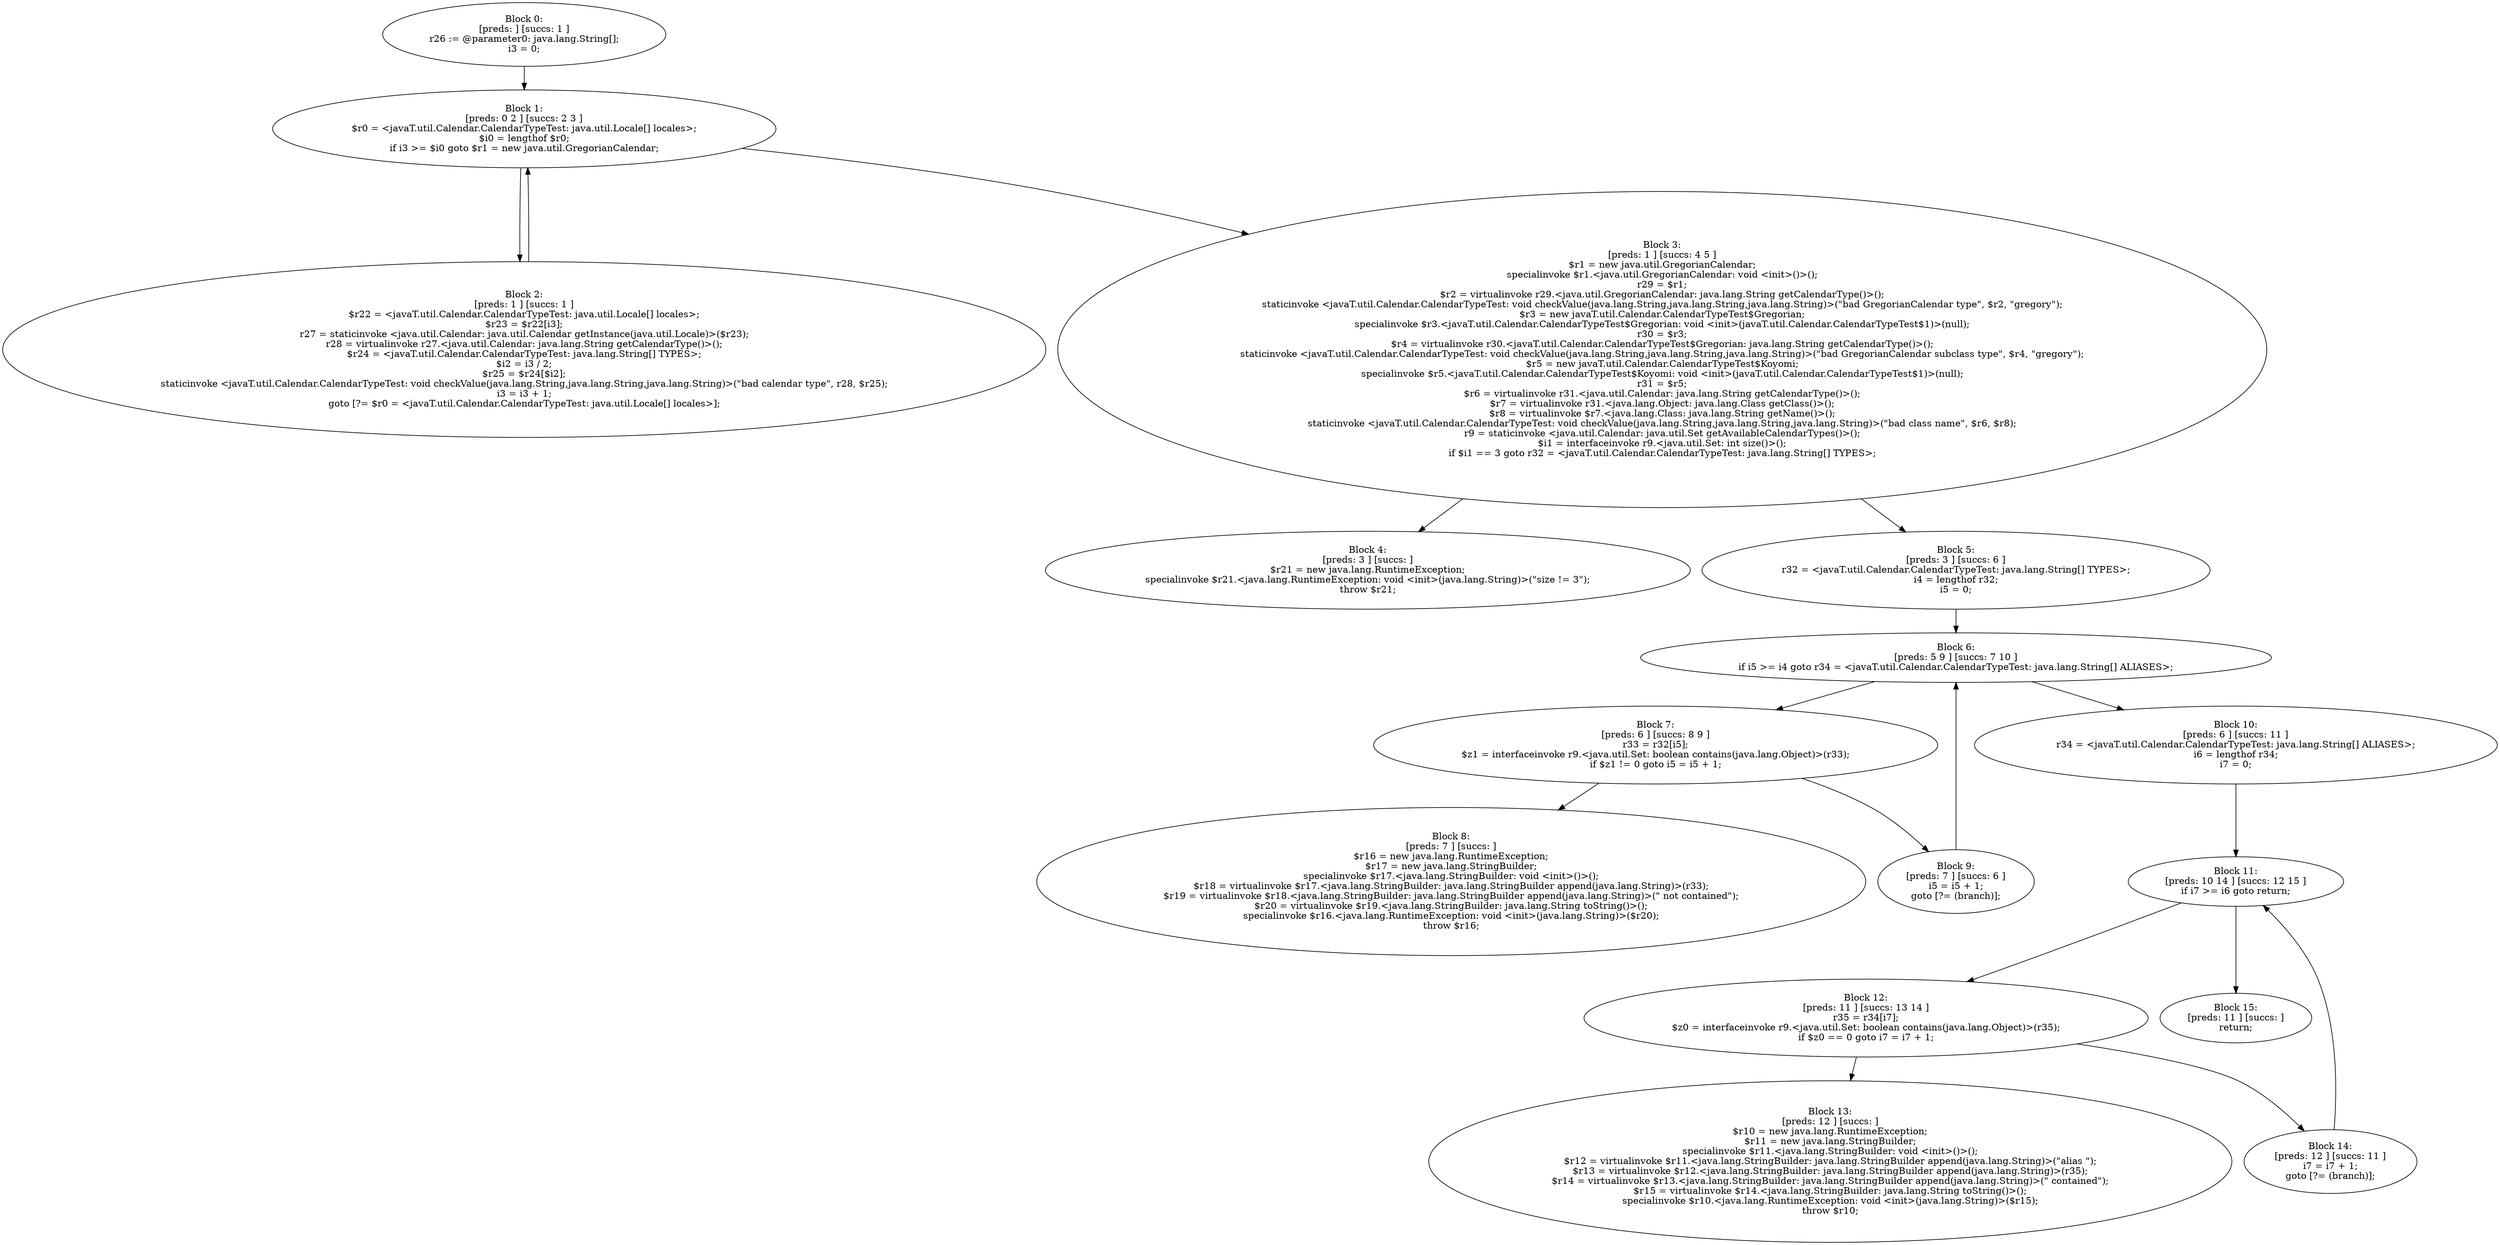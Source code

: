digraph "unitGraph" {
    "Block 0:
[preds: ] [succs: 1 ]
r26 := @parameter0: java.lang.String[];
i3 = 0;
"
    "Block 1:
[preds: 0 2 ] [succs: 2 3 ]
$r0 = <javaT.util.Calendar.CalendarTypeTest: java.util.Locale[] locales>;
$i0 = lengthof $r0;
if i3 >= $i0 goto $r1 = new java.util.GregorianCalendar;
"
    "Block 2:
[preds: 1 ] [succs: 1 ]
$r22 = <javaT.util.Calendar.CalendarTypeTest: java.util.Locale[] locales>;
$r23 = $r22[i3];
r27 = staticinvoke <java.util.Calendar: java.util.Calendar getInstance(java.util.Locale)>($r23);
r28 = virtualinvoke r27.<java.util.Calendar: java.lang.String getCalendarType()>();
$r24 = <javaT.util.Calendar.CalendarTypeTest: java.lang.String[] TYPES>;
$i2 = i3 / 2;
$r25 = $r24[$i2];
staticinvoke <javaT.util.Calendar.CalendarTypeTest: void checkValue(java.lang.String,java.lang.String,java.lang.String)>(\"bad calendar type\", r28, $r25);
i3 = i3 + 1;
goto [?= $r0 = <javaT.util.Calendar.CalendarTypeTest: java.util.Locale[] locales>];
"
    "Block 3:
[preds: 1 ] [succs: 4 5 ]
$r1 = new java.util.GregorianCalendar;
specialinvoke $r1.<java.util.GregorianCalendar: void <init>()>();
r29 = $r1;
$r2 = virtualinvoke r29.<java.util.GregorianCalendar: java.lang.String getCalendarType()>();
staticinvoke <javaT.util.Calendar.CalendarTypeTest: void checkValue(java.lang.String,java.lang.String,java.lang.String)>(\"bad GregorianCalendar type\", $r2, \"gregory\");
$r3 = new javaT.util.Calendar.CalendarTypeTest$Gregorian;
specialinvoke $r3.<javaT.util.Calendar.CalendarTypeTest$Gregorian: void <init>(javaT.util.Calendar.CalendarTypeTest$1)>(null);
r30 = $r3;
$r4 = virtualinvoke r30.<javaT.util.Calendar.CalendarTypeTest$Gregorian: java.lang.String getCalendarType()>();
staticinvoke <javaT.util.Calendar.CalendarTypeTest: void checkValue(java.lang.String,java.lang.String,java.lang.String)>(\"bad GregorianCalendar subclass type\", $r4, \"gregory\");
$r5 = new javaT.util.Calendar.CalendarTypeTest$Koyomi;
specialinvoke $r5.<javaT.util.Calendar.CalendarTypeTest$Koyomi: void <init>(javaT.util.Calendar.CalendarTypeTest$1)>(null);
r31 = $r5;
$r6 = virtualinvoke r31.<java.util.Calendar: java.lang.String getCalendarType()>();
$r7 = virtualinvoke r31.<java.lang.Object: java.lang.Class getClass()>();
$r8 = virtualinvoke $r7.<java.lang.Class: java.lang.String getName()>();
staticinvoke <javaT.util.Calendar.CalendarTypeTest: void checkValue(java.lang.String,java.lang.String,java.lang.String)>(\"bad class name\", $r6, $r8);
r9 = staticinvoke <java.util.Calendar: java.util.Set getAvailableCalendarTypes()>();
$i1 = interfaceinvoke r9.<java.util.Set: int size()>();
if $i1 == 3 goto r32 = <javaT.util.Calendar.CalendarTypeTest: java.lang.String[] TYPES>;
"
    "Block 4:
[preds: 3 ] [succs: ]
$r21 = new java.lang.RuntimeException;
specialinvoke $r21.<java.lang.RuntimeException: void <init>(java.lang.String)>(\"size != 3\");
throw $r21;
"
    "Block 5:
[preds: 3 ] [succs: 6 ]
r32 = <javaT.util.Calendar.CalendarTypeTest: java.lang.String[] TYPES>;
i4 = lengthof r32;
i5 = 0;
"
    "Block 6:
[preds: 5 9 ] [succs: 7 10 ]
if i5 >= i4 goto r34 = <javaT.util.Calendar.CalendarTypeTest: java.lang.String[] ALIASES>;
"
    "Block 7:
[preds: 6 ] [succs: 8 9 ]
r33 = r32[i5];
$z1 = interfaceinvoke r9.<java.util.Set: boolean contains(java.lang.Object)>(r33);
if $z1 != 0 goto i5 = i5 + 1;
"
    "Block 8:
[preds: 7 ] [succs: ]
$r16 = new java.lang.RuntimeException;
$r17 = new java.lang.StringBuilder;
specialinvoke $r17.<java.lang.StringBuilder: void <init>()>();
$r18 = virtualinvoke $r17.<java.lang.StringBuilder: java.lang.StringBuilder append(java.lang.String)>(r33);
$r19 = virtualinvoke $r18.<java.lang.StringBuilder: java.lang.StringBuilder append(java.lang.String)>(\" not contained\");
$r20 = virtualinvoke $r19.<java.lang.StringBuilder: java.lang.String toString()>();
specialinvoke $r16.<java.lang.RuntimeException: void <init>(java.lang.String)>($r20);
throw $r16;
"
    "Block 9:
[preds: 7 ] [succs: 6 ]
i5 = i5 + 1;
goto [?= (branch)];
"
    "Block 10:
[preds: 6 ] [succs: 11 ]
r34 = <javaT.util.Calendar.CalendarTypeTest: java.lang.String[] ALIASES>;
i6 = lengthof r34;
i7 = 0;
"
    "Block 11:
[preds: 10 14 ] [succs: 12 15 ]
if i7 >= i6 goto return;
"
    "Block 12:
[preds: 11 ] [succs: 13 14 ]
r35 = r34[i7];
$z0 = interfaceinvoke r9.<java.util.Set: boolean contains(java.lang.Object)>(r35);
if $z0 == 0 goto i7 = i7 + 1;
"
    "Block 13:
[preds: 12 ] [succs: ]
$r10 = new java.lang.RuntimeException;
$r11 = new java.lang.StringBuilder;
specialinvoke $r11.<java.lang.StringBuilder: void <init>()>();
$r12 = virtualinvoke $r11.<java.lang.StringBuilder: java.lang.StringBuilder append(java.lang.String)>(\"alias \");
$r13 = virtualinvoke $r12.<java.lang.StringBuilder: java.lang.StringBuilder append(java.lang.String)>(r35);
$r14 = virtualinvoke $r13.<java.lang.StringBuilder: java.lang.StringBuilder append(java.lang.String)>(\" contained\");
$r15 = virtualinvoke $r14.<java.lang.StringBuilder: java.lang.String toString()>();
specialinvoke $r10.<java.lang.RuntimeException: void <init>(java.lang.String)>($r15);
throw $r10;
"
    "Block 14:
[preds: 12 ] [succs: 11 ]
i7 = i7 + 1;
goto [?= (branch)];
"
    "Block 15:
[preds: 11 ] [succs: ]
return;
"
    "Block 0:
[preds: ] [succs: 1 ]
r26 := @parameter0: java.lang.String[];
i3 = 0;
"->"Block 1:
[preds: 0 2 ] [succs: 2 3 ]
$r0 = <javaT.util.Calendar.CalendarTypeTest: java.util.Locale[] locales>;
$i0 = lengthof $r0;
if i3 >= $i0 goto $r1 = new java.util.GregorianCalendar;
";
    "Block 1:
[preds: 0 2 ] [succs: 2 3 ]
$r0 = <javaT.util.Calendar.CalendarTypeTest: java.util.Locale[] locales>;
$i0 = lengthof $r0;
if i3 >= $i0 goto $r1 = new java.util.GregorianCalendar;
"->"Block 2:
[preds: 1 ] [succs: 1 ]
$r22 = <javaT.util.Calendar.CalendarTypeTest: java.util.Locale[] locales>;
$r23 = $r22[i3];
r27 = staticinvoke <java.util.Calendar: java.util.Calendar getInstance(java.util.Locale)>($r23);
r28 = virtualinvoke r27.<java.util.Calendar: java.lang.String getCalendarType()>();
$r24 = <javaT.util.Calendar.CalendarTypeTest: java.lang.String[] TYPES>;
$i2 = i3 / 2;
$r25 = $r24[$i2];
staticinvoke <javaT.util.Calendar.CalendarTypeTest: void checkValue(java.lang.String,java.lang.String,java.lang.String)>(\"bad calendar type\", r28, $r25);
i3 = i3 + 1;
goto [?= $r0 = <javaT.util.Calendar.CalendarTypeTest: java.util.Locale[] locales>];
";
    "Block 1:
[preds: 0 2 ] [succs: 2 3 ]
$r0 = <javaT.util.Calendar.CalendarTypeTest: java.util.Locale[] locales>;
$i0 = lengthof $r0;
if i3 >= $i0 goto $r1 = new java.util.GregorianCalendar;
"->"Block 3:
[preds: 1 ] [succs: 4 5 ]
$r1 = new java.util.GregorianCalendar;
specialinvoke $r1.<java.util.GregorianCalendar: void <init>()>();
r29 = $r1;
$r2 = virtualinvoke r29.<java.util.GregorianCalendar: java.lang.String getCalendarType()>();
staticinvoke <javaT.util.Calendar.CalendarTypeTest: void checkValue(java.lang.String,java.lang.String,java.lang.String)>(\"bad GregorianCalendar type\", $r2, \"gregory\");
$r3 = new javaT.util.Calendar.CalendarTypeTest$Gregorian;
specialinvoke $r3.<javaT.util.Calendar.CalendarTypeTest$Gregorian: void <init>(javaT.util.Calendar.CalendarTypeTest$1)>(null);
r30 = $r3;
$r4 = virtualinvoke r30.<javaT.util.Calendar.CalendarTypeTest$Gregorian: java.lang.String getCalendarType()>();
staticinvoke <javaT.util.Calendar.CalendarTypeTest: void checkValue(java.lang.String,java.lang.String,java.lang.String)>(\"bad GregorianCalendar subclass type\", $r4, \"gregory\");
$r5 = new javaT.util.Calendar.CalendarTypeTest$Koyomi;
specialinvoke $r5.<javaT.util.Calendar.CalendarTypeTest$Koyomi: void <init>(javaT.util.Calendar.CalendarTypeTest$1)>(null);
r31 = $r5;
$r6 = virtualinvoke r31.<java.util.Calendar: java.lang.String getCalendarType()>();
$r7 = virtualinvoke r31.<java.lang.Object: java.lang.Class getClass()>();
$r8 = virtualinvoke $r7.<java.lang.Class: java.lang.String getName()>();
staticinvoke <javaT.util.Calendar.CalendarTypeTest: void checkValue(java.lang.String,java.lang.String,java.lang.String)>(\"bad class name\", $r6, $r8);
r9 = staticinvoke <java.util.Calendar: java.util.Set getAvailableCalendarTypes()>();
$i1 = interfaceinvoke r9.<java.util.Set: int size()>();
if $i1 == 3 goto r32 = <javaT.util.Calendar.CalendarTypeTest: java.lang.String[] TYPES>;
";
    "Block 2:
[preds: 1 ] [succs: 1 ]
$r22 = <javaT.util.Calendar.CalendarTypeTest: java.util.Locale[] locales>;
$r23 = $r22[i3];
r27 = staticinvoke <java.util.Calendar: java.util.Calendar getInstance(java.util.Locale)>($r23);
r28 = virtualinvoke r27.<java.util.Calendar: java.lang.String getCalendarType()>();
$r24 = <javaT.util.Calendar.CalendarTypeTest: java.lang.String[] TYPES>;
$i2 = i3 / 2;
$r25 = $r24[$i2];
staticinvoke <javaT.util.Calendar.CalendarTypeTest: void checkValue(java.lang.String,java.lang.String,java.lang.String)>(\"bad calendar type\", r28, $r25);
i3 = i3 + 1;
goto [?= $r0 = <javaT.util.Calendar.CalendarTypeTest: java.util.Locale[] locales>];
"->"Block 1:
[preds: 0 2 ] [succs: 2 3 ]
$r0 = <javaT.util.Calendar.CalendarTypeTest: java.util.Locale[] locales>;
$i0 = lengthof $r0;
if i3 >= $i0 goto $r1 = new java.util.GregorianCalendar;
";
    "Block 3:
[preds: 1 ] [succs: 4 5 ]
$r1 = new java.util.GregorianCalendar;
specialinvoke $r1.<java.util.GregorianCalendar: void <init>()>();
r29 = $r1;
$r2 = virtualinvoke r29.<java.util.GregorianCalendar: java.lang.String getCalendarType()>();
staticinvoke <javaT.util.Calendar.CalendarTypeTest: void checkValue(java.lang.String,java.lang.String,java.lang.String)>(\"bad GregorianCalendar type\", $r2, \"gregory\");
$r3 = new javaT.util.Calendar.CalendarTypeTest$Gregorian;
specialinvoke $r3.<javaT.util.Calendar.CalendarTypeTest$Gregorian: void <init>(javaT.util.Calendar.CalendarTypeTest$1)>(null);
r30 = $r3;
$r4 = virtualinvoke r30.<javaT.util.Calendar.CalendarTypeTest$Gregorian: java.lang.String getCalendarType()>();
staticinvoke <javaT.util.Calendar.CalendarTypeTest: void checkValue(java.lang.String,java.lang.String,java.lang.String)>(\"bad GregorianCalendar subclass type\", $r4, \"gregory\");
$r5 = new javaT.util.Calendar.CalendarTypeTest$Koyomi;
specialinvoke $r5.<javaT.util.Calendar.CalendarTypeTest$Koyomi: void <init>(javaT.util.Calendar.CalendarTypeTest$1)>(null);
r31 = $r5;
$r6 = virtualinvoke r31.<java.util.Calendar: java.lang.String getCalendarType()>();
$r7 = virtualinvoke r31.<java.lang.Object: java.lang.Class getClass()>();
$r8 = virtualinvoke $r7.<java.lang.Class: java.lang.String getName()>();
staticinvoke <javaT.util.Calendar.CalendarTypeTest: void checkValue(java.lang.String,java.lang.String,java.lang.String)>(\"bad class name\", $r6, $r8);
r9 = staticinvoke <java.util.Calendar: java.util.Set getAvailableCalendarTypes()>();
$i1 = interfaceinvoke r9.<java.util.Set: int size()>();
if $i1 == 3 goto r32 = <javaT.util.Calendar.CalendarTypeTest: java.lang.String[] TYPES>;
"->"Block 4:
[preds: 3 ] [succs: ]
$r21 = new java.lang.RuntimeException;
specialinvoke $r21.<java.lang.RuntimeException: void <init>(java.lang.String)>(\"size != 3\");
throw $r21;
";
    "Block 3:
[preds: 1 ] [succs: 4 5 ]
$r1 = new java.util.GregorianCalendar;
specialinvoke $r1.<java.util.GregorianCalendar: void <init>()>();
r29 = $r1;
$r2 = virtualinvoke r29.<java.util.GregorianCalendar: java.lang.String getCalendarType()>();
staticinvoke <javaT.util.Calendar.CalendarTypeTest: void checkValue(java.lang.String,java.lang.String,java.lang.String)>(\"bad GregorianCalendar type\", $r2, \"gregory\");
$r3 = new javaT.util.Calendar.CalendarTypeTest$Gregorian;
specialinvoke $r3.<javaT.util.Calendar.CalendarTypeTest$Gregorian: void <init>(javaT.util.Calendar.CalendarTypeTest$1)>(null);
r30 = $r3;
$r4 = virtualinvoke r30.<javaT.util.Calendar.CalendarTypeTest$Gregorian: java.lang.String getCalendarType()>();
staticinvoke <javaT.util.Calendar.CalendarTypeTest: void checkValue(java.lang.String,java.lang.String,java.lang.String)>(\"bad GregorianCalendar subclass type\", $r4, \"gregory\");
$r5 = new javaT.util.Calendar.CalendarTypeTest$Koyomi;
specialinvoke $r5.<javaT.util.Calendar.CalendarTypeTest$Koyomi: void <init>(javaT.util.Calendar.CalendarTypeTest$1)>(null);
r31 = $r5;
$r6 = virtualinvoke r31.<java.util.Calendar: java.lang.String getCalendarType()>();
$r7 = virtualinvoke r31.<java.lang.Object: java.lang.Class getClass()>();
$r8 = virtualinvoke $r7.<java.lang.Class: java.lang.String getName()>();
staticinvoke <javaT.util.Calendar.CalendarTypeTest: void checkValue(java.lang.String,java.lang.String,java.lang.String)>(\"bad class name\", $r6, $r8);
r9 = staticinvoke <java.util.Calendar: java.util.Set getAvailableCalendarTypes()>();
$i1 = interfaceinvoke r9.<java.util.Set: int size()>();
if $i1 == 3 goto r32 = <javaT.util.Calendar.CalendarTypeTest: java.lang.String[] TYPES>;
"->"Block 5:
[preds: 3 ] [succs: 6 ]
r32 = <javaT.util.Calendar.CalendarTypeTest: java.lang.String[] TYPES>;
i4 = lengthof r32;
i5 = 0;
";
    "Block 5:
[preds: 3 ] [succs: 6 ]
r32 = <javaT.util.Calendar.CalendarTypeTest: java.lang.String[] TYPES>;
i4 = lengthof r32;
i5 = 0;
"->"Block 6:
[preds: 5 9 ] [succs: 7 10 ]
if i5 >= i4 goto r34 = <javaT.util.Calendar.CalendarTypeTest: java.lang.String[] ALIASES>;
";
    "Block 6:
[preds: 5 9 ] [succs: 7 10 ]
if i5 >= i4 goto r34 = <javaT.util.Calendar.CalendarTypeTest: java.lang.String[] ALIASES>;
"->"Block 7:
[preds: 6 ] [succs: 8 9 ]
r33 = r32[i5];
$z1 = interfaceinvoke r9.<java.util.Set: boolean contains(java.lang.Object)>(r33);
if $z1 != 0 goto i5 = i5 + 1;
";
    "Block 6:
[preds: 5 9 ] [succs: 7 10 ]
if i5 >= i4 goto r34 = <javaT.util.Calendar.CalendarTypeTest: java.lang.String[] ALIASES>;
"->"Block 10:
[preds: 6 ] [succs: 11 ]
r34 = <javaT.util.Calendar.CalendarTypeTest: java.lang.String[] ALIASES>;
i6 = lengthof r34;
i7 = 0;
";
    "Block 7:
[preds: 6 ] [succs: 8 9 ]
r33 = r32[i5];
$z1 = interfaceinvoke r9.<java.util.Set: boolean contains(java.lang.Object)>(r33);
if $z1 != 0 goto i5 = i5 + 1;
"->"Block 8:
[preds: 7 ] [succs: ]
$r16 = new java.lang.RuntimeException;
$r17 = new java.lang.StringBuilder;
specialinvoke $r17.<java.lang.StringBuilder: void <init>()>();
$r18 = virtualinvoke $r17.<java.lang.StringBuilder: java.lang.StringBuilder append(java.lang.String)>(r33);
$r19 = virtualinvoke $r18.<java.lang.StringBuilder: java.lang.StringBuilder append(java.lang.String)>(\" not contained\");
$r20 = virtualinvoke $r19.<java.lang.StringBuilder: java.lang.String toString()>();
specialinvoke $r16.<java.lang.RuntimeException: void <init>(java.lang.String)>($r20);
throw $r16;
";
    "Block 7:
[preds: 6 ] [succs: 8 9 ]
r33 = r32[i5];
$z1 = interfaceinvoke r9.<java.util.Set: boolean contains(java.lang.Object)>(r33);
if $z1 != 0 goto i5 = i5 + 1;
"->"Block 9:
[preds: 7 ] [succs: 6 ]
i5 = i5 + 1;
goto [?= (branch)];
";
    "Block 9:
[preds: 7 ] [succs: 6 ]
i5 = i5 + 1;
goto [?= (branch)];
"->"Block 6:
[preds: 5 9 ] [succs: 7 10 ]
if i5 >= i4 goto r34 = <javaT.util.Calendar.CalendarTypeTest: java.lang.String[] ALIASES>;
";
    "Block 10:
[preds: 6 ] [succs: 11 ]
r34 = <javaT.util.Calendar.CalendarTypeTest: java.lang.String[] ALIASES>;
i6 = lengthof r34;
i7 = 0;
"->"Block 11:
[preds: 10 14 ] [succs: 12 15 ]
if i7 >= i6 goto return;
";
    "Block 11:
[preds: 10 14 ] [succs: 12 15 ]
if i7 >= i6 goto return;
"->"Block 12:
[preds: 11 ] [succs: 13 14 ]
r35 = r34[i7];
$z0 = interfaceinvoke r9.<java.util.Set: boolean contains(java.lang.Object)>(r35);
if $z0 == 0 goto i7 = i7 + 1;
";
    "Block 11:
[preds: 10 14 ] [succs: 12 15 ]
if i7 >= i6 goto return;
"->"Block 15:
[preds: 11 ] [succs: ]
return;
";
    "Block 12:
[preds: 11 ] [succs: 13 14 ]
r35 = r34[i7];
$z0 = interfaceinvoke r9.<java.util.Set: boolean contains(java.lang.Object)>(r35);
if $z0 == 0 goto i7 = i7 + 1;
"->"Block 13:
[preds: 12 ] [succs: ]
$r10 = new java.lang.RuntimeException;
$r11 = new java.lang.StringBuilder;
specialinvoke $r11.<java.lang.StringBuilder: void <init>()>();
$r12 = virtualinvoke $r11.<java.lang.StringBuilder: java.lang.StringBuilder append(java.lang.String)>(\"alias \");
$r13 = virtualinvoke $r12.<java.lang.StringBuilder: java.lang.StringBuilder append(java.lang.String)>(r35);
$r14 = virtualinvoke $r13.<java.lang.StringBuilder: java.lang.StringBuilder append(java.lang.String)>(\" contained\");
$r15 = virtualinvoke $r14.<java.lang.StringBuilder: java.lang.String toString()>();
specialinvoke $r10.<java.lang.RuntimeException: void <init>(java.lang.String)>($r15);
throw $r10;
";
    "Block 12:
[preds: 11 ] [succs: 13 14 ]
r35 = r34[i7];
$z0 = interfaceinvoke r9.<java.util.Set: boolean contains(java.lang.Object)>(r35);
if $z0 == 0 goto i7 = i7 + 1;
"->"Block 14:
[preds: 12 ] [succs: 11 ]
i7 = i7 + 1;
goto [?= (branch)];
";
    "Block 14:
[preds: 12 ] [succs: 11 ]
i7 = i7 + 1;
goto [?= (branch)];
"->"Block 11:
[preds: 10 14 ] [succs: 12 15 ]
if i7 >= i6 goto return;
";
}
